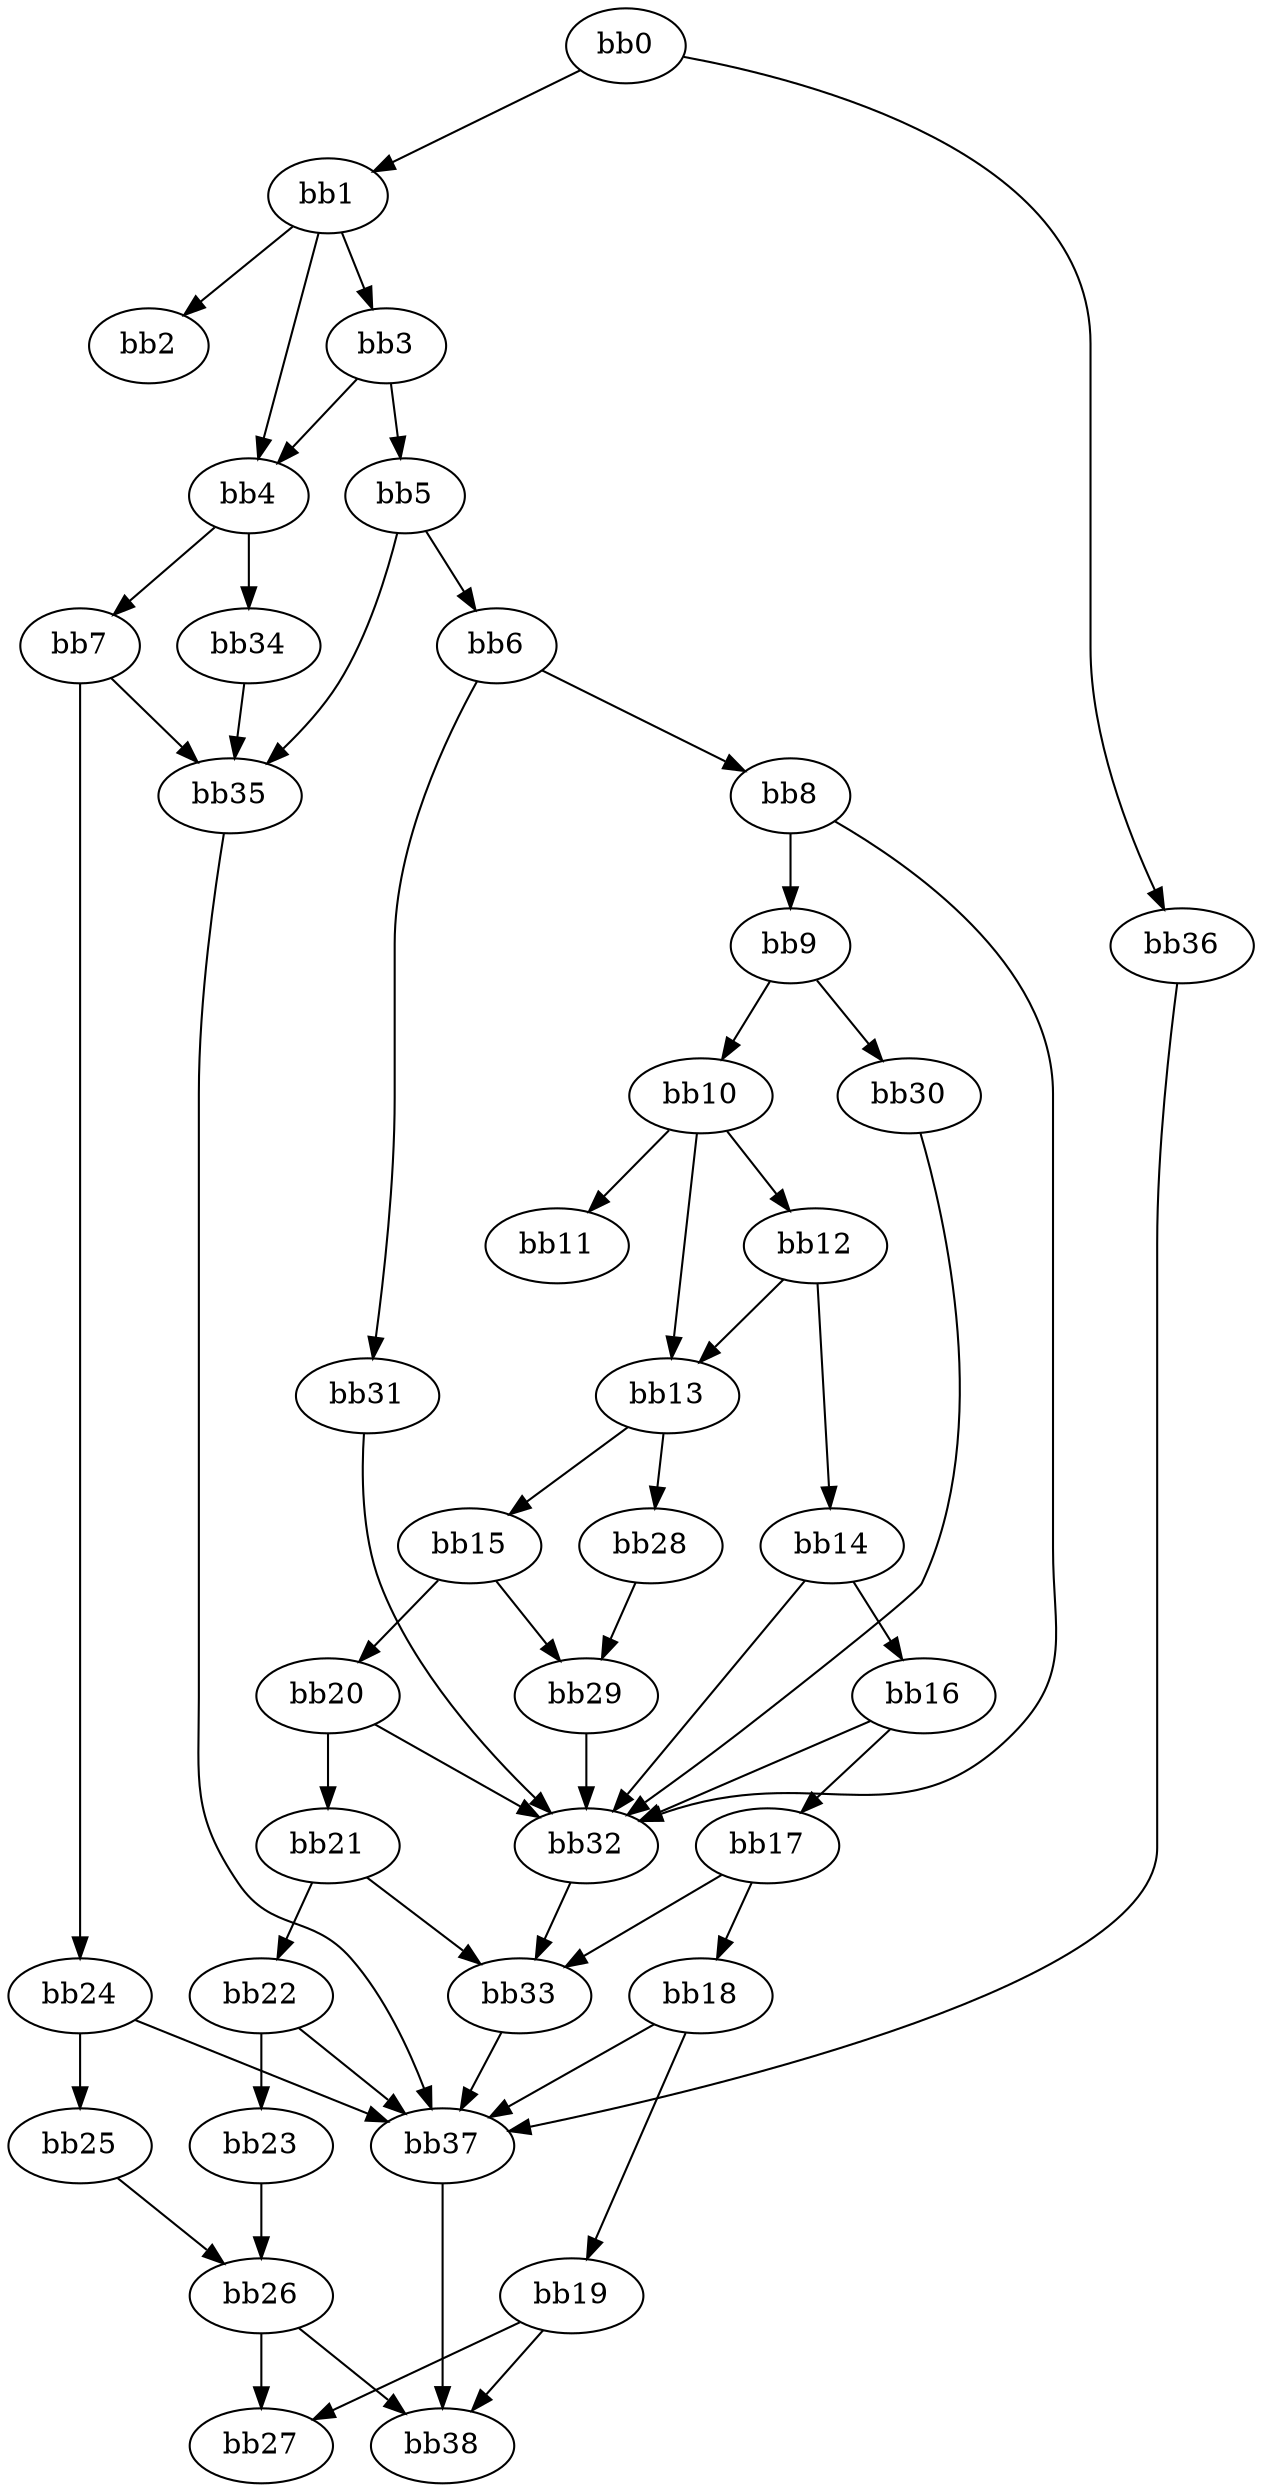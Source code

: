 digraph {
    0 [ label = "bb0\l" ]
    1 [ label = "bb1\l" ]
    2 [ label = "bb2\l" ]
    3 [ label = "bb3\l" ]
    4 [ label = "bb4\l" ]
    5 [ label = "bb5\l" ]
    6 [ label = "bb6\l" ]
    7 [ label = "bb7\l" ]
    8 [ label = "bb8\l" ]
    9 [ label = "bb9\l" ]
    10 [ label = "bb10\l" ]
    11 [ label = "bb11\l" ]
    12 [ label = "bb12\l" ]
    13 [ label = "bb13\l" ]
    14 [ label = "bb14\l" ]
    15 [ label = "bb15\l" ]
    16 [ label = "bb16\l" ]
    17 [ label = "bb17\l" ]
    18 [ label = "bb18\l" ]
    19 [ label = "bb19\l" ]
    20 [ label = "bb20\l" ]
    21 [ label = "bb21\l" ]
    22 [ label = "bb22\l" ]
    23 [ label = "bb23\l" ]
    24 [ label = "bb24\l" ]
    25 [ label = "bb25\l" ]
    26 [ label = "bb26\l" ]
    27 [ label = "bb27\l" ]
    28 [ label = "bb28\l" ]
    29 [ label = "bb29\l" ]
    30 [ label = "bb30\l" ]
    31 [ label = "bb31\l" ]
    32 [ label = "bb32\l" ]
    33 [ label = "bb33\l" ]
    34 [ label = "bb34\l" ]
    35 [ label = "bb35\l" ]
    36 [ label = "bb36\l" ]
    37 [ label = "bb37\l" ]
    38 [ label = "bb38\l" ]
    0 -> 1 [ ]
    0 -> 36 [ ]
    1 -> 2 [ ]
    1 -> 3 [ ]
    1 -> 4 [ ]
    3 -> 4 [ ]
    3 -> 5 [ ]
    4 -> 7 [ ]
    4 -> 34 [ ]
    5 -> 6 [ ]
    5 -> 35 [ ]
    6 -> 8 [ ]
    6 -> 31 [ ]
    7 -> 24 [ ]
    7 -> 35 [ ]
    8 -> 9 [ ]
    8 -> 32 [ ]
    9 -> 10 [ ]
    9 -> 30 [ ]
    10 -> 11 [ ]
    10 -> 12 [ ]
    10 -> 13 [ ]
    12 -> 13 [ ]
    12 -> 14 [ ]
    13 -> 15 [ ]
    13 -> 28 [ ]
    14 -> 16 [ ]
    14 -> 32 [ ]
    15 -> 20 [ ]
    15 -> 29 [ ]
    16 -> 17 [ ]
    16 -> 32 [ ]
    17 -> 18 [ ]
    17 -> 33 [ ]
    18 -> 19 [ ]
    18 -> 37 [ ]
    19 -> 27 [ ]
    19 -> 38 [ ]
    20 -> 21 [ ]
    20 -> 32 [ ]
    21 -> 22 [ ]
    21 -> 33 [ ]
    22 -> 23 [ ]
    22 -> 37 [ ]
    23 -> 26 [ ]
    24 -> 25 [ ]
    24 -> 37 [ ]
    25 -> 26 [ ]
    26 -> 27 [ ]
    26 -> 38 [ ]
    28 -> 29 [ ]
    29 -> 32 [ ]
    30 -> 32 [ ]
    31 -> 32 [ ]
    32 -> 33 [ ]
    33 -> 37 [ ]
    34 -> 35 [ ]
    35 -> 37 [ ]
    36 -> 37 [ ]
    37 -> 38 [ ]
}

